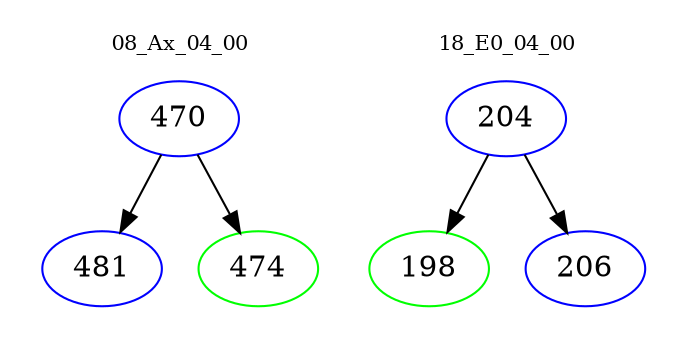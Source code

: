 digraph{
subgraph cluster_0 {
color = white
label = "08_Ax_04_00";
fontsize=10;
T0_470 [label="470", color="blue"]
T0_470 -> T0_481 [color="black"]
T0_481 [label="481", color="blue"]
T0_470 -> T0_474 [color="black"]
T0_474 [label="474", color="green"]
}
subgraph cluster_1 {
color = white
label = "18_E0_04_00";
fontsize=10;
T1_204 [label="204", color="blue"]
T1_204 -> T1_198 [color="black"]
T1_198 [label="198", color="green"]
T1_204 -> T1_206 [color="black"]
T1_206 [label="206", color="blue"]
}
}
